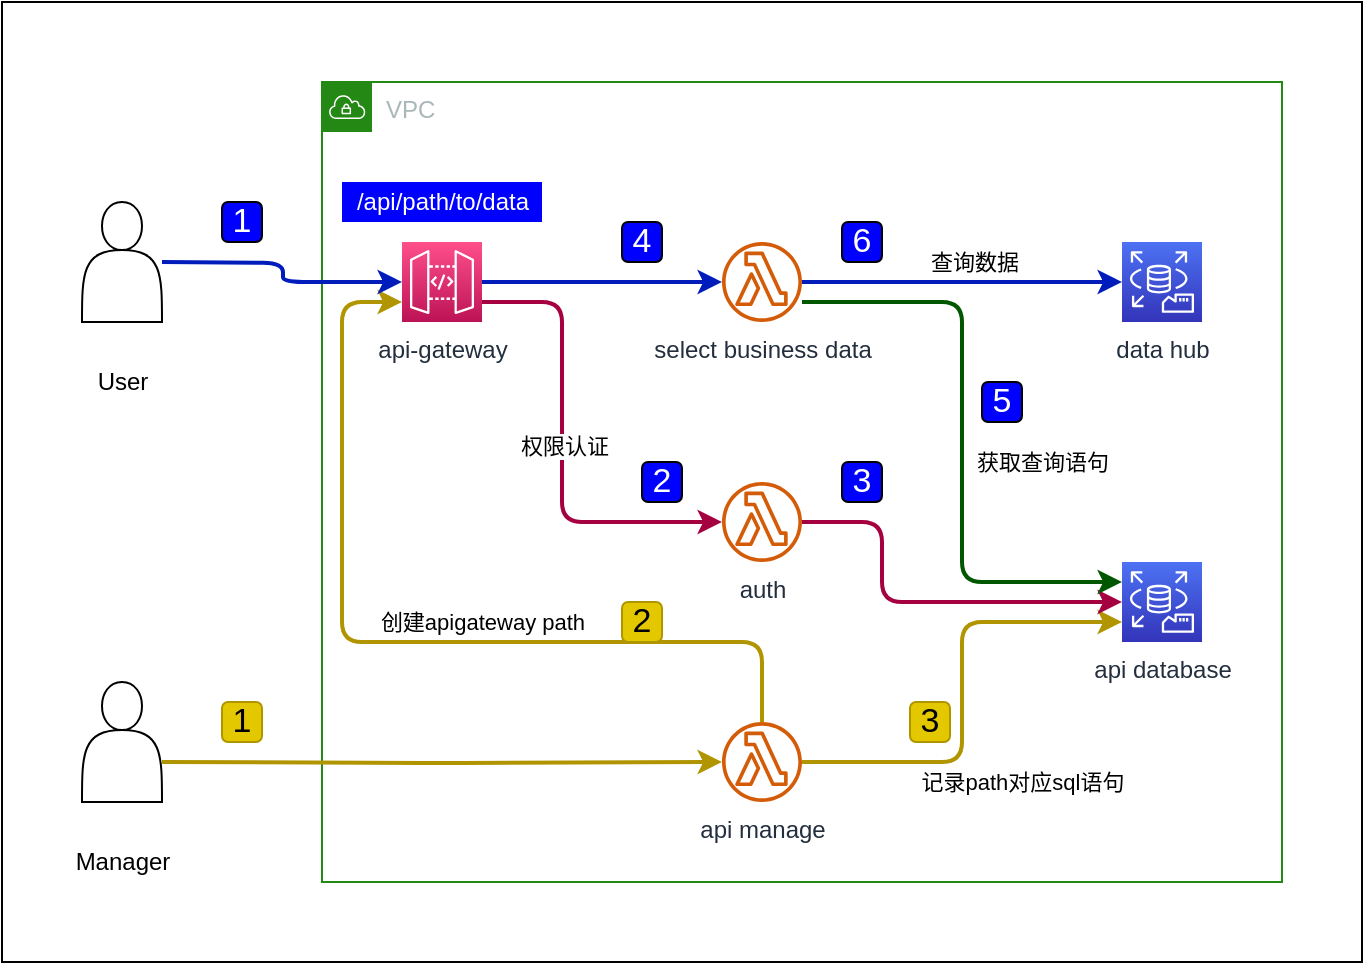 <mxfile version="18.1.1" type="github">
  <diagram id="-XZ9d0_ROPGYO6ayFHmW" name="Page-1">
    <mxGraphModel dx="1773" dy="557" grid="1" gridSize="10" guides="1" tooltips="1" connect="1" arrows="1" fold="1" page="1" pageScale="1" pageWidth="827" pageHeight="1169" math="0" shadow="0">
      <root>
        <mxCell id="0" />
        <mxCell id="1" parent="0" />
        <mxCell id="K7_2CUfuvbrIvmbNIyGb-3" value="" style="rounded=0;whiteSpace=wrap;html=1;" vertex="1" parent="1">
          <mxGeometry x="-40" width="680" height="480" as="geometry" />
        </mxCell>
        <mxCell id="K7_2CUfuvbrIvmbNIyGb-4" value="VPC" style="points=[[0,0],[0.25,0],[0.5,0],[0.75,0],[1,0],[1,0.25],[1,0.5],[1,0.75],[1,1],[0.75,1],[0.5,1],[0.25,1],[0,1],[0,0.75],[0,0.5],[0,0.25]];outlineConnect=0;gradientColor=none;html=1;whiteSpace=wrap;fontSize=12;fontStyle=0;container=1;pointerEvents=0;collapsible=0;recursiveResize=0;shape=mxgraph.aws4.group;grIcon=mxgraph.aws4.group_vpc;strokeColor=#248814;fillColor=none;verticalAlign=top;align=left;spacingLeft=30;fontColor=#AAB7B8;dashed=0;" vertex="1" parent="1">
          <mxGeometry x="120" y="40" width="480" height="400" as="geometry" />
        </mxCell>
        <mxCell id="K7_2CUfuvbrIvmbNIyGb-5" style="edgeStyle=orthogonalEdgeStyle;rounded=1;orthogonalLoop=1;jettySize=auto;html=1;strokeWidth=2;fillColor=#d80073;strokeColor=#A50040;startArrow=none;startFill=0;" edge="1" parent="K7_2CUfuvbrIvmbNIyGb-4" source="K7_2CUfuvbrIvmbNIyGb-7" target="K7_2CUfuvbrIvmbNIyGb-19">
          <mxGeometry relative="1" as="geometry">
            <Array as="points">
              <mxPoint x="120" y="110" />
              <mxPoint x="120" y="220" />
            </Array>
          </mxGeometry>
        </mxCell>
        <mxCell id="K7_2CUfuvbrIvmbNIyGb-6" value="权限认证" style="edgeLabel;html=1;align=center;verticalAlign=middle;resizable=0;points=[];fontColor=default;" vertex="1" connectable="0" parent="K7_2CUfuvbrIvmbNIyGb-5">
          <mxGeometry x="-0.029" y="1" relative="1" as="geometry">
            <mxPoint as="offset" />
          </mxGeometry>
        </mxCell>
        <mxCell id="K7_2CUfuvbrIvmbNIyGb-7" value="api-gateway" style="sketch=0;points=[[0,0,0],[0.25,0,0],[0.5,0,0],[0.75,0,0],[1,0,0],[0,1,0],[0.25,1,0],[0.5,1,0],[0.75,1,0],[1,1,0],[0,0.25,0],[0,0.5,0],[0,0.75,0],[1,0.25,0],[1,0.5,0],[1,0.75,0]];outlineConnect=0;fontColor=#232F3E;gradientColor=#FF4F8B;gradientDirection=north;fillColor=#BC1356;strokeColor=#ffffff;dashed=0;verticalLabelPosition=bottom;verticalAlign=top;align=center;html=1;fontSize=12;fontStyle=0;aspect=fixed;shape=mxgraph.aws4.resourceIcon;resIcon=mxgraph.aws4.api_gateway;" vertex="1" parent="K7_2CUfuvbrIvmbNIyGb-4">
          <mxGeometry x="40" y="80" width="40" height="40" as="geometry" />
        </mxCell>
        <mxCell id="K7_2CUfuvbrIvmbNIyGb-8" style="edgeStyle=orthogonalEdgeStyle;rounded=1;orthogonalLoop=1;jettySize=auto;html=1;strokeWidth=2;strokeColor=#001DBC;fillColor=#0050ef;" edge="1" parent="K7_2CUfuvbrIvmbNIyGb-4" source="K7_2CUfuvbrIvmbNIyGb-10" target="K7_2CUfuvbrIvmbNIyGb-11">
          <mxGeometry relative="1" as="geometry" />
        </mxCell>
        <mxCell id="K7_2CUfuvbrIvmbNIyGb-9" value="查询数据" style="edgeLabel;html=1;align=center;verticalAlign=middle;resizable=0;points=[];fontColor=default;" vertex="1" connectable="0" parent="K7_2CUfuvbrIvmbNIyGb-8">
          <mxGeometry x="0.071" y="2" relative="1" as="geometry">
            <mxPoint y="-8" as="offset" />
          </mxGeometry>
        </mxCell>
        <mxCell id="K7_2CUfuvbrIvmbNIyGb-10" value="select business data" style="sketch=0;outlineConnect=0;fontColor=#232F3E;gradientColor=none;fillColor=#D45B07;strokeColor=none;dashed=0;verticalLabelPosition=bottom;verticalAlign=top;align=center;html=1;fontSize=12;fontStyle=0;aspect=fixed;pointerEvents=1;shape=mxgraph.aws4.lambda_function;" vertex="1" parent="K7_2CUfuvbrIvmbNIyGb-4">
          <mxGeometry x="200" y="80" width="40" height="40" as="geometry" />
        </mxCell>
        <mxCell id="K7_2CUfuvbrIvmbNIyGb-11" value="data hub" style="sketch=0;points=[[0,0,0],[0.25,0,0],[0.5,0,0],[0.75,0,0],[1,0,0],[0,1,0],[0.25,1,0],[0.5,1,0],[0.75,1,0],[1,1,0],[0,0.25,0],[0,0.5,0],[0,0.75,0],[1,0.25,0],[1,0.5,0],[1,0.75,0]];outlineConnect=0;fontColor=#232F3E;gradientColor=#4D72F3;gradientDirection=north;fillColor=#3334B9;strokeColor=#ffffff;dashed=0;verticalLabelPosition=bottom;verticalAlign=top;align=center;html=1;fontSize=12;fontStyle=0;aspect=fixed;shape=mxgraph.aws4.resourceIcon;resIcon=mxgraph.aws4.rds_on_vmware;" vertex="1" parent="K7_2CUfuvbrIvmbNIyGb-4">
          <mxGeometry x="400" y="80" width="40" height="40" as="geometry" />
        </mxCell>
        <mxCell id="K7_2CUfuvbrIvmbNIyGb-12" value="api database" style="sketch=0;points=[[0,0,0],[0.25,0,0],[0.5,0,0],[0.75,0,0],[1,0,0],[0,1,0],[0.25,1,0],[0.5,1,0],[0.75,1,0],[1,1,0],[0,0.25,0],[0,0.5,0],[0,0.75,0],[1,0.25,0],[1,0.5,0],[1,0.75,0]];outlineConnect=0;fontColor=#232F3E;gradientColor=#4D72F3;gradientDirection=north;fillColor=#3334B9;strokeColor=#ffffff;dashed=0;verticalLabelPosition=bottom;verticalAlign=top;align=center;html=1;fontSize=12;fontStyle=0;aspect=fixed;shape=mxgraph.aws4.resourceIcon;resIcon=mxgraph.aws4.rds_on_vmware;" vertex="1" parent="K7_2CUfuvbrIvmbNIyGb-4">
          <mxGeometry x="400" y="240" width="40" height="40" as="geometry" />
        </mxCell>
        <mxCell id="K7_2CUfuvbrIvmbNIyGb-13" style="edgeStyle=orthogonalEdgeStyle;rounded=1;orthogonalLoop=1;jettySize=auto;html=1;entryX=0;entryY=0.75;entryDx=0;entryDy=0;entryPerimeter=0;fontColor=#FFFFFF;startArrow=none;startFill=0;strokeWidth=2;fillColor=#e3c800;strokeColor=#B09500;" edge="1" parent="K7_2CUfuvbrIvmbNIyGb-4" source="K7_2CUfuvbrIvmbNIyGb-17" target="K7_2CUfuvbrIvmbNIyGb-12">
          <mxGeometry relative="1" as="geometry" />
        </mxCell>
        <mxCell id="K7_2CUfuvbrIvmbNIyGb-14" value="记录path对应sql语句" style="edgeLabel;html=1;align=center;verticalAlign=middle;resizable=0;points=[];fontColor=default;" vertex="1" connectable="0" parent="K7_2CUfuvbrIvmbNIyGb-13">
          <mxGeometry x="-0.292" relative="1" as="geometry">
            <mxPoint x="30" y="11" as="offset" />
          </mxGeometry>
        </mxCell>
        <mxCell id="K7_2CUfuvbrIvmbNIyGb-15" style="edgeStyle=orthogonalEdgeStyle;rounded=1;orthogonalLoop=1;jettySize=auto;html=1;entryX=0;entryY=0.75;entryDx=0;entryDy=0;entryPerimeter=0;fontColor=#FFFFFF;startArrow=none;startFill=0;strokeWidth=2;fillColor=#e3c800;strokeColor=#B09500;" edge="1" parent="K7_2CUfuvbrIvmbNIyGb-4" source="K7_2CUfuvbrIvmbNIyGb-17" target="K7_2CUfuvbrIvmbNIyGb-7">
          <mxGeometry relative="1" as="geometry">
            <Array as="points">
              <mxPoint x="220" y="280" />
              <mxPoint x="10" y="280" />
              <mxPoint x="10" y="110" />
            </Array>
          </mxGeometry>
        </mxCell>
        <mxCell id="K7_2CUfuvbrIvmbNIyGb-16" value="创建apigateway path" style="edgeLabel;html=1;align=center;verticalAlign=middle;resizable=0;points=[];fontColor=default;" vertex="1" connectable="0" parent="K7_2CUfuvbrIvmbNIyGb-15">
          <mxGeometry x="-0.176" y="1" relative="1" as="geometry">
            <mxPoint x="5" y="-11" as="offset" />
          </mxGeometry>
        </mxCell>
        <mxCell id="K7_2CUfuvbrIvmbNIyGb-17" value="api manage" style="sketch=0;outlineConnect=0;fontColor=#232F3E;gradientColor=none;fillColor=#D45B07;strokeColor=none;dashed=0;verticalLabelPosition=bottom;verticalAlign=top;align=center;html=1;fontSize=12;fontStyle=0;aspect=fixed;pointerEvents=1;shape=mxgraph.aws4.lambda_function;" vertex="1" parent="K7_2CUfuvbrIvmbNIyGb-4">
          <mxGeometry x="200" y="320" width="40" height="40" as="geometry" />
        </mxCell>
        <mxCell id="K7_2CUfuvbrIvmbNIyGb-18" style="edgeStyle=orthogonalEdgeStyle;rounded=1;orthogonalLoop=1;jettySize=auto;html=1;entryX=0;entryY=0.5;entryDx=0;entryDy=0;entryPerimeter=0;strokeWidth=2;fillColor=#d80073;strokeColor=#A50040;startArrow=none;startFill=0;" edge="1" parent="K7_2CUfuvbrIvmbNIyGb-4" source="K7_2CUfuvbrIvmbNIyGb-19" target="K7_2CUfuvbrIvmbNIyGb-12">
          <mxGeometry relative="1" as="geometry">
            <Array as="points">
              <mxPoint x="280" y="220" />
              <mxPoint x="280" y="260" />
            </Array>
          </mxGeometry>
        </mxCell>
        <mxCell id="K7_2CUfuvbrIvmbNIyGb-19" value="auth" style="sketch=0;outlineConnect=0;fontColor=#232F3E;gradientColor=none;fillColor=#D45B07;strokeColor=none;dashed=0;verticalLabelPosition=bottom;verticalAlign=top;align=center;html=1;fontSize=12;fontStyle=0;aspect=fixed;pointerEvents=1;shape=mxgraph.aws4.lambda_function;" vertex="1" parent="K7_2CUfuvbrIvmbNIyGb-4">
          <mxGeometry x="200" y="200" width="40" height="40" as="geometry" />
        </mxCell>
        <mxCell id="K7_2CUfuvbrIvmbNIyGb-20" style="edgeStyle=orthogonalEdgeStyle;rounded=1;orthogonalLoop=1;jettySize=auto;html=1;strokeWidth=2;fillColor=#0050ef;strokeColor=#001DBC;" edge="1" parent="K7_2CUfuvbrIvmbNIyGb-4" source="K7_2CUfuvbrIvmbNIyGb-7" target="K7_2CUfuvbrIvmbNIyGb-10">
          <mxGeometry relative="1" as="geometry">
            <mxPoint x="90" y="100" as="sourcePoint" />
            <mxPoint x="210" y="110" as="targetPoint" />
            <Array as="points" />
          </mxGeometry>
        </mxCell>
        <mxCell id="K7_2CUfuvbrIvmbNIyGb-21" style="edgeStyle=orthogonalEdgeStyle;rounded=1;orthogonalLoop=1;jettySize=auto;html=1;strokeWidth=2;strokeColor=#005700;fillColor=#008a00;entryX=0;entryY=0.25;entryDx=0;entryDy=0;entryPerimeter=0;startArrow=none;startFill=0;" edge="1" parent="K7_2CUfuvbrIvmbNIyGb-4" source="K7_2CUfuvbrIvmbNIyGb-10" target="K7_2CUfuvbrIvmbNIyGb-12">
          <mxGeometry relative="1" as="geometry">
            <mxPoint x="250.0" y="110" as="sourcePoint" />
            <mxPoint x="410" y="110" as="targetPoint" />
            <Array as="points">
              <mxPoint x="320" y="110" />
              <mxPoint x="320" y="250" />
            </Array>
          </mxGeometry>
        </mxCell>
        <mxCell id="K7_2CUfuvbrIvmbNIyGb-22" value="&lt;div&gt;&lt;span style=&quot;font-size: 11px;&quot;&gt;获取查询语句&lt;/span&gt;&lt;/div&gt;" style="edgeLabel;html=1;align=center;verticalAlign=middle;resizable=0;points=[];fontColor=default;labelBackgroundColor=none;" vertex="1" connectable="0" parent="K7_2CUfuvbrIvmbNIyGb-21">
          <mxGeometry x="-0.127" y="1" relative="1" as="geometry">
            <mxPoint x="39" y="29" as="offset" />
          </mxGeometry>
        </mxCell>
        <mxCell id="K7_2CUfuvbrIvmbNIyGb-23" value="/api/path/to/data" style="text;align=center;verticalAlign=middle;resizable=0;points=[];autosize=1;strokeColor=none;fillColor=#0000FF;labelBackgroundColor=none;labelBorderColor=none;fontColor=#FFFFFF;html=1;" vertex="1" parent="K7_2CUfuvbrIvmbNIyGb-4">
          <mxGeometry x="10" y="50" width="100" height="20" as="geometry" />
        </mxCell>
        <mxCell id="K7_2CUfuvbrIvmbNIyGb-24" value="2" style="rounded=1;whiteSpace=wrap;html=1;labelBackgroundColor=none;labelBorderColor=none;fontColor=#FFFFFF;fillColor=#0000FF;fontSize=17;" vertex="1" parent="K7_2CUfuvbrIvmbNIyGb-4">
          <mxGeometry x="160" y="190" width="20" height="20" as="geometry" />
        </mxCell>
        <mxCell id="K7_2CUfuvbrIvmbNIyGb-25" value="4" style="rounded=1;whiteSpace=wrap;html=1;labelBackgroundColor=none;labelBorderColor=none;fontColor=#FFFFFF;fillColor=#0000FF;fontSize=17;" vertex="1" parent="K7_2CUfuvbrIvmbNIyGb-4">
          <mxGeometry x="150" y="70" width="20" height="20" as="geometry" />
        </mxCell>
        <mxCell id="K7_2CUfuvbrIvmbNIyGb-26" value="6" style="rounded=1;whiteSpace=wrap;html=1;labelBackgroundColor=none;labelBorderColor=none;fontColor=#FFFFFF;fillColor=#0000FF;fontSize=17;" vertex="1" parent="K7_2CUfuvbrIvmbNIyGb-4">
          <mxGeometry x="260" y="70" width="20" height="20" as="geometry" />
        </mxCell>
        <mxCell id="K7_2CUfuvbrIvmbNIyGb-27" value="3" style="rounded=1;whiteSpace=wrap;html=1;labelBackgroundColor=none;labelBorderColor=none;fontColor=#FFFFFF;fillColor=#0000FF;fontSize=17;" vertex="1" parent="K7_2CUfuvbrIvmbNIyGb-4">
          <mxGeometry x="260" y="190" width="20" height="20" as="geometry" />
        </mxCell>
        <mxCell id="K7_2CUfuvbrIvmbNIyGb-28" value="2" style="rounded=1;whiteSpace=wrap;html=1;labelBackgroundColor=none;labelBorderColor=none;fontColor=#000000;fillColor=#e3c800;fontSize=17;strokeColor=#B09500;" vertex="1" parent="K7_2CUfuvbrIvmbNIyGb-4">
          <mxGeometry x="150" y="260" width="20" height="20" as="geometry" />
        </mxCell>
        <mxCell id="K7_2CUfuvbrIvmbNIyGb-29" value="3" style="rounded=1;whiteSpace=wrap;html=1;labelBackgroundColor=none;labelBorderColor=none;fontColor=#000000;fillColor=#e3c800;fontSize=17;strokeColor=#B09500;" vertex="1" parent="K7_2CUfuvbrIvmbNIyGb-4">
          <mxGeometry x="294" y="310" width="20" height="20" as="geometry" />
        </mxCell>
        <mxCell id="K7_2CUfuvbrIvmbNIyGb-30" value="5" style="rounded=1;whiteSpace=wrap;html=1;labelBackgroundColor=none;labelBorderColor=none;fontColor=#FFFFFF;fillColor=#0000FF;fontSize=17;" vertex="1" parent="K7_2CUfuvbrIvmbNIyGb-4">
          <mxGeometry x="330" y="150" width="20" height="20" as="geometry" />
        </mxCell>
        <mxCell id="K7_2CUfuvbrIvmbNIyGb-31" style="edgeStyle=orthogonalEdgeStyle;rounded=1;orthogonalLoop=1;jettySize=auto;html=1;entryX=0;entryY=0.5;entryDx=0;entryDy=0;entryPerimeter=0;strokeWidth=2;fillColor=#0050ef;strokeColor=#001DBC;" edge="1" parent="1" target="K7_2CUfuvbrIvmbNIyGb-7">
          <mxGeometry relative="1" as="geometry">
            <mxPoint x="40" y="130.037" as="sourcePoint" />
          </mxGeometry>
        </mxCell>
        <mxCell id="K7_2CUfuvbrIvmbNIyGb-32" style="edgeStyle=orthogonalEdgeStyle;rounded=1;orthogonalLoop=1;jettySize=auto;html=1;fontColor=#FFFFFF;startArrow=none;startFill=0;strokeWidth=2;fillColor=#e3c800;strokeColor=#B09500;" edge="1" parent="1" target="K7_2CUfuvbrIvmbNIyGb-17">
          <mxGeometry relative="1" as="geometry">
            <mxPoint x="40" y="380" as="sourcePoint" />
          </mxGeometry>
        </mxCell>
        <mxCell id="K7_2CUfuvbrIvmbNIyGb-33" value="1" style="rounded=1;whiteSpace=wrap;html=1;labelBackgroundColor=none;labelBorderColor=none;fontColor=#FFFFFF;fillColor=#0000FF;fontSize=17;" vertex="1" parent="1">
          <mxGeometry x="70" y="100" width="20" height="20" as="geometry" />
        </mxCell>
        <mxCell id="K7_2CUfuvbrIvmbNIyGb-34" value="1" style="rounded=1;whiteSpace=wrap;html=1;labelBackgroundColor=none;labelBorderColor=none;fontColor=#000000;fillColor=#e3c800;fontSize=17;strokeColor=#B09500;" vertex="1" parent="1">
          <mxGeometry x="70" y="350" width="20" height="20" as="geometry" />
        </mxCell>
        <mxCell id="K7_2CUfuvbrIvmbNIyGb-35" value="" style="shape=actor;whiteSpace=wrap;html=1;labelBackgroundColor=none;labelBorderColor=none;fontSize=17;fontColor=#FFFFFF;fillColor=none;" vertex="1" parent="1">
          <mxGeometry y="100" width="40" height="60" as="geometry" />
        </mxCell>
        <mxCell id="K7_2CUfuvbrIvmbNIyGb-36" value="" style="shape=actor;whiteSpace=wrap;html=1;labelBackgroundColor=none;labelBorderColor=none;fontSize=17;fontColor=#FFFFFF;fillColor=none;" vertex="1" parent="1">
          <mxGeometry y="340" width="40" height="60" as="geometry" />
        </mxCell>
        <mxCell id="K7_2CUfuvbrIvmbNIyGb-37" value="User" style="text;html=1;align=center;verticalAlign=middle;resizable=0;points=[];autosize=1;strokeColor=none;fillColor=none;fontColor=#000000;" vertex="1" parent="1">
          <mxGeometry y="180" width="40" height="20" as="geometry" />
        </mxCell>
        <mxCell id="K7_2CUfuvbrIvmbNIyGb-38" value="Manager" style="text;html=1;align=center;verticalAlign=middle;resizable=0;points=[];autosize=1;strokeColor=none;fillColor=none;fontColor=#000000;" vertex="1" parent="1">
          <mxGeometry x="-10" y="420" width="60" height="20" as="geometry" />
        </mxCell>
      </root>
    </mxGraphModel>
  </diagram>
</mxfile>
